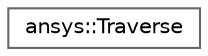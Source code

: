 digraph "Graphical Class Hierarchy"
{
 // LATEX_PDF_SIZE
  bgcolor="transparent";
  edge [fontname=Helvetica,fontsize=10,labelfontname=Helvetica,labelfontsize=10];
  node [fontname=Helvetica,fontsize=10,shape=box,height=0.2,width=0.4];
  rankdir="LR";
  Node0 [id="Node000000",label="ansys::Traverse",height=0.2,width=0.4,color="grey40", fillcolor="white", style="filled",URL="$classansys_1_1Traverse.html",tooltip=" "];
}

